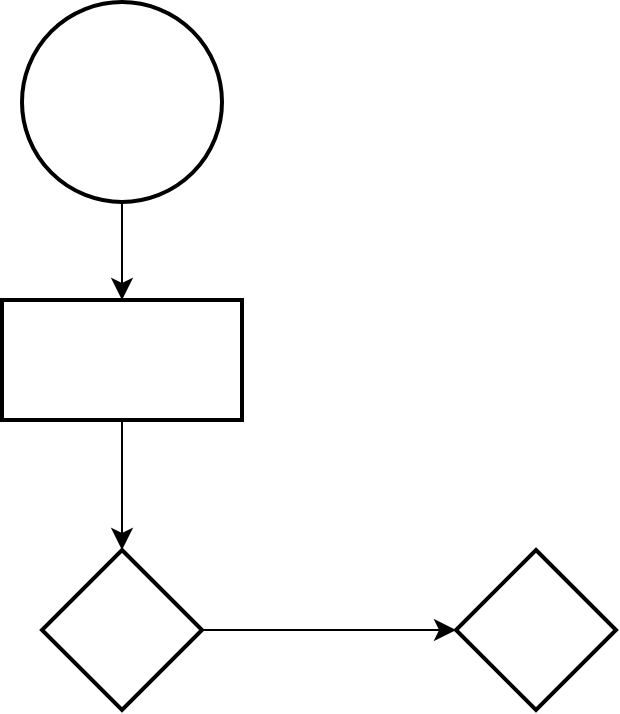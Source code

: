 <mxfile version="24.2.1" type="github">
  <diagram name="페이지-1" id="zwdacpVIj72CtBetUWyS">
    <mxGraphModel dx="687" dy="2332" grid="0" gridSize="10" guides="1" tooltips="1" connect="1" arrows="1" fold="1" page="0" pageScale="1" pageWidth="827" pageHeight="1169" math="0" shadow="0">
      <root>
        <mxCell id="0" />
        <mxCell id="1" parent="0" />
        <mxCell id="5IderKOiHxJjELfDRAUz-4" value="" style="edgeStyle=none;curved=1;rounded=0;orthogonalLoop=1;jettySize=auto;html=1;fontSize=12;startSize=8;endSize=8;" edge="1" parent="1" source="5IderKOiHxJjELfDRAUz-1" target="5IderKOiHxJjELfDRAUz-3">
          <mxGeometry relative="1" as="geometry" />
        </mxCell>
        <mxCell id="5IderKOiHxJjELfDRAUz-1" value="" style="strokeWidth=2;html=1;shape=mxgraph.flowchart.start_2;whiteSpace=wrap;" vertex="1" parent="1">
          <mxGeometry x="223" y="-678" width="100" height="100" as="geometry" />
        </mxCell>
        <mxCell id="5IderKOiHxJjELfDRAUz-6" value="" style="edgeStyle=none;curved=1;rounded=0;orthogonalLoop=1;jettySize=auto;html=1;fontSize=12;startSize=8;endSize=8;" edge="1" parent="1" source="5IderKOiHxJjELfDRAUz-3" target="5IderKOiHxJjELfDRAUz-5">
          <mxGeometry relative="1" as="geometry" />
        </mxCell>
        <mxCell id="5IderKOiHxJjELfDRAUz-3" value="" style="whiteSpace=wrap;html=1;strokeWidth=2;" vertex="1" parent="1">
          <mxGeometry x="213" y="-529" width="120" height="60" as="geometry" />
        </mxCell>
        <mxCell id="5IderKOiHxJjELfDRAUz-8" value="" style="edgeStyle=none;curved=1;rounded=0;orthogonalLoop=1;jettySize=auto;html=1;fontSize=12;startSize=8;endSize=8;" edge="1" parent="1" source="5IderKOiHxJjELfDRAUz-5" target="5IderKOiHxJjELfDRAUz-7">
          <mxGeometry relative="1" as="geometry" />
        </mxCell>
        <mxCell id="5IderKOiHxJjELfDRAUz-5" value="" style="rhombus;whiteSpace=wrap;html=1;strokeWidth=2;" vertex="1" parent="1">
          <mxGeometry x="233" y="-404" width="80" height="80" as="geometry" />
        </mxCell>
        <mxCell id="5IderKOiHxJjELfDRAUz-7" value="" style="rhombus;whiteSpace=wrap;html=1;strokeWidth=2;" vertex="1" parent="1">
          <mxGeometry x="440" y="-404" width="80" height="80" as="geometry" />
        </mxCell>
      </root>
    </mxGraphModel>
  </diagram>
</mxfile>
